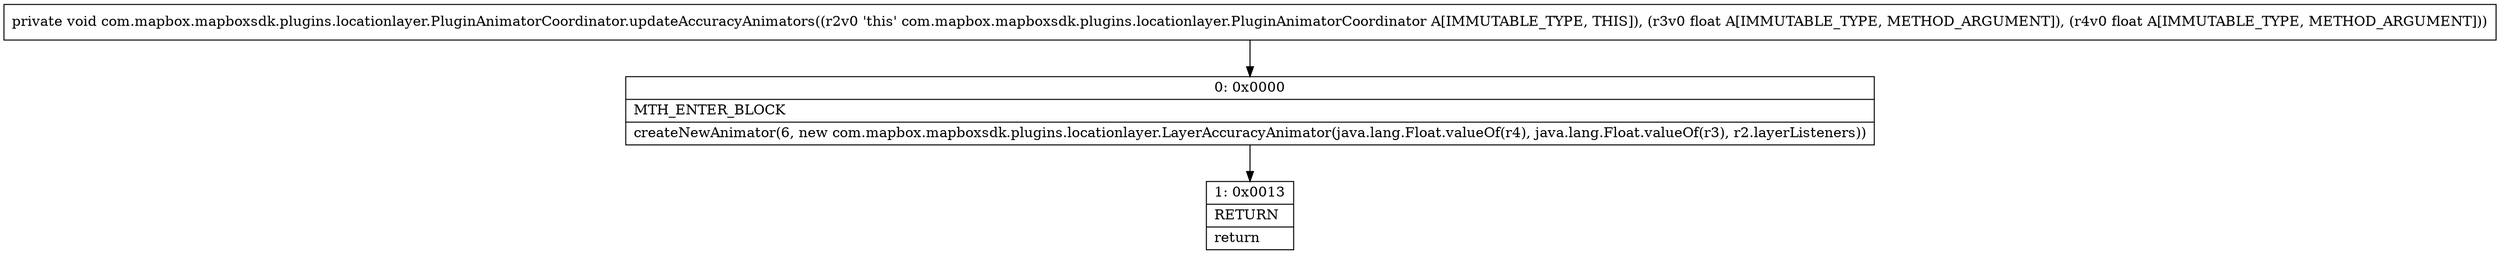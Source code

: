 digraph "CFG forcom.mapbox.mapboxsdk.plugins.locationlayer.PluginAnimatorCoordinator.updateAccuracyAnimators(FF)V" {
Node_0 [shape=record,label="{0\:\ 0x0000|MTH_ENTER_BLOCK\l|createNewAnimator(6, new com.mapbox.mapboxsdk.plugins.locationlayer.LayerAccuracyAnimator(java.lang.Float.valueOf(r4), java.lang.Float.valueOf(r3), r2.layerListeners))\l}"];
Node_1 [shape=record,label="{1\:\ 0x0013|RETURN\l|return\l}"];
MethodNode[shape=record,label="{private void com.mapbox.mapboxsdk.plugins.locationlayer.PluginAnimatorCoordinator.updateAccuracyAnimators((r2v0 'this' com.mapbox.mapboxsdk.plugins.locationlayer.PluginAnimatorCoordinator A[IMMUTABLE_TYPE, THIS]), (r3v0 float A[IMMUTABLE_TYPE, METHOD_ARGUMENT]), (r4v0 float A[IMMUTABLE_TYPE, METHOD_ARGUMENT])) }"];
MethodNode -> Node_0;
Node_0 -> Node_1;
}

